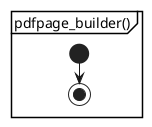 @startuml pdfpage_builder
partition "pdfpage_builder()" {
start
stop
}
@enduml

@startuml toPDFPage
partition "toPDFPage()" {
start
	:return m_page;
stop
}
@enduml

@startuml SetMediaBox
partition "SetMediaBox(media_box : const RectangleData&)" {
start
	:m_page.MediaBox = media_box;
stop
}
@enduml

@startuml SetContents
partition "SetContents(page_content : const PDFContents&)" {
start
	:m_page.Contents = page_content;
stop
}
@enduml
